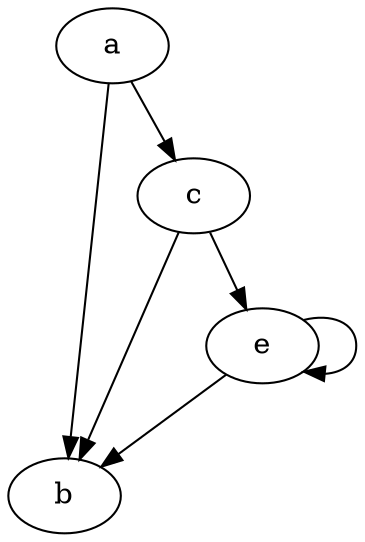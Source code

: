 digraph {
    a -> b[weight="0.2"];
    a -> c[weight="0.4"];
    c -> b[weight="0.6"];
    c -> e[weight="0.6"];
    e -> e[weight="0.1"];
    e -> b[weight="0.7"];
  }